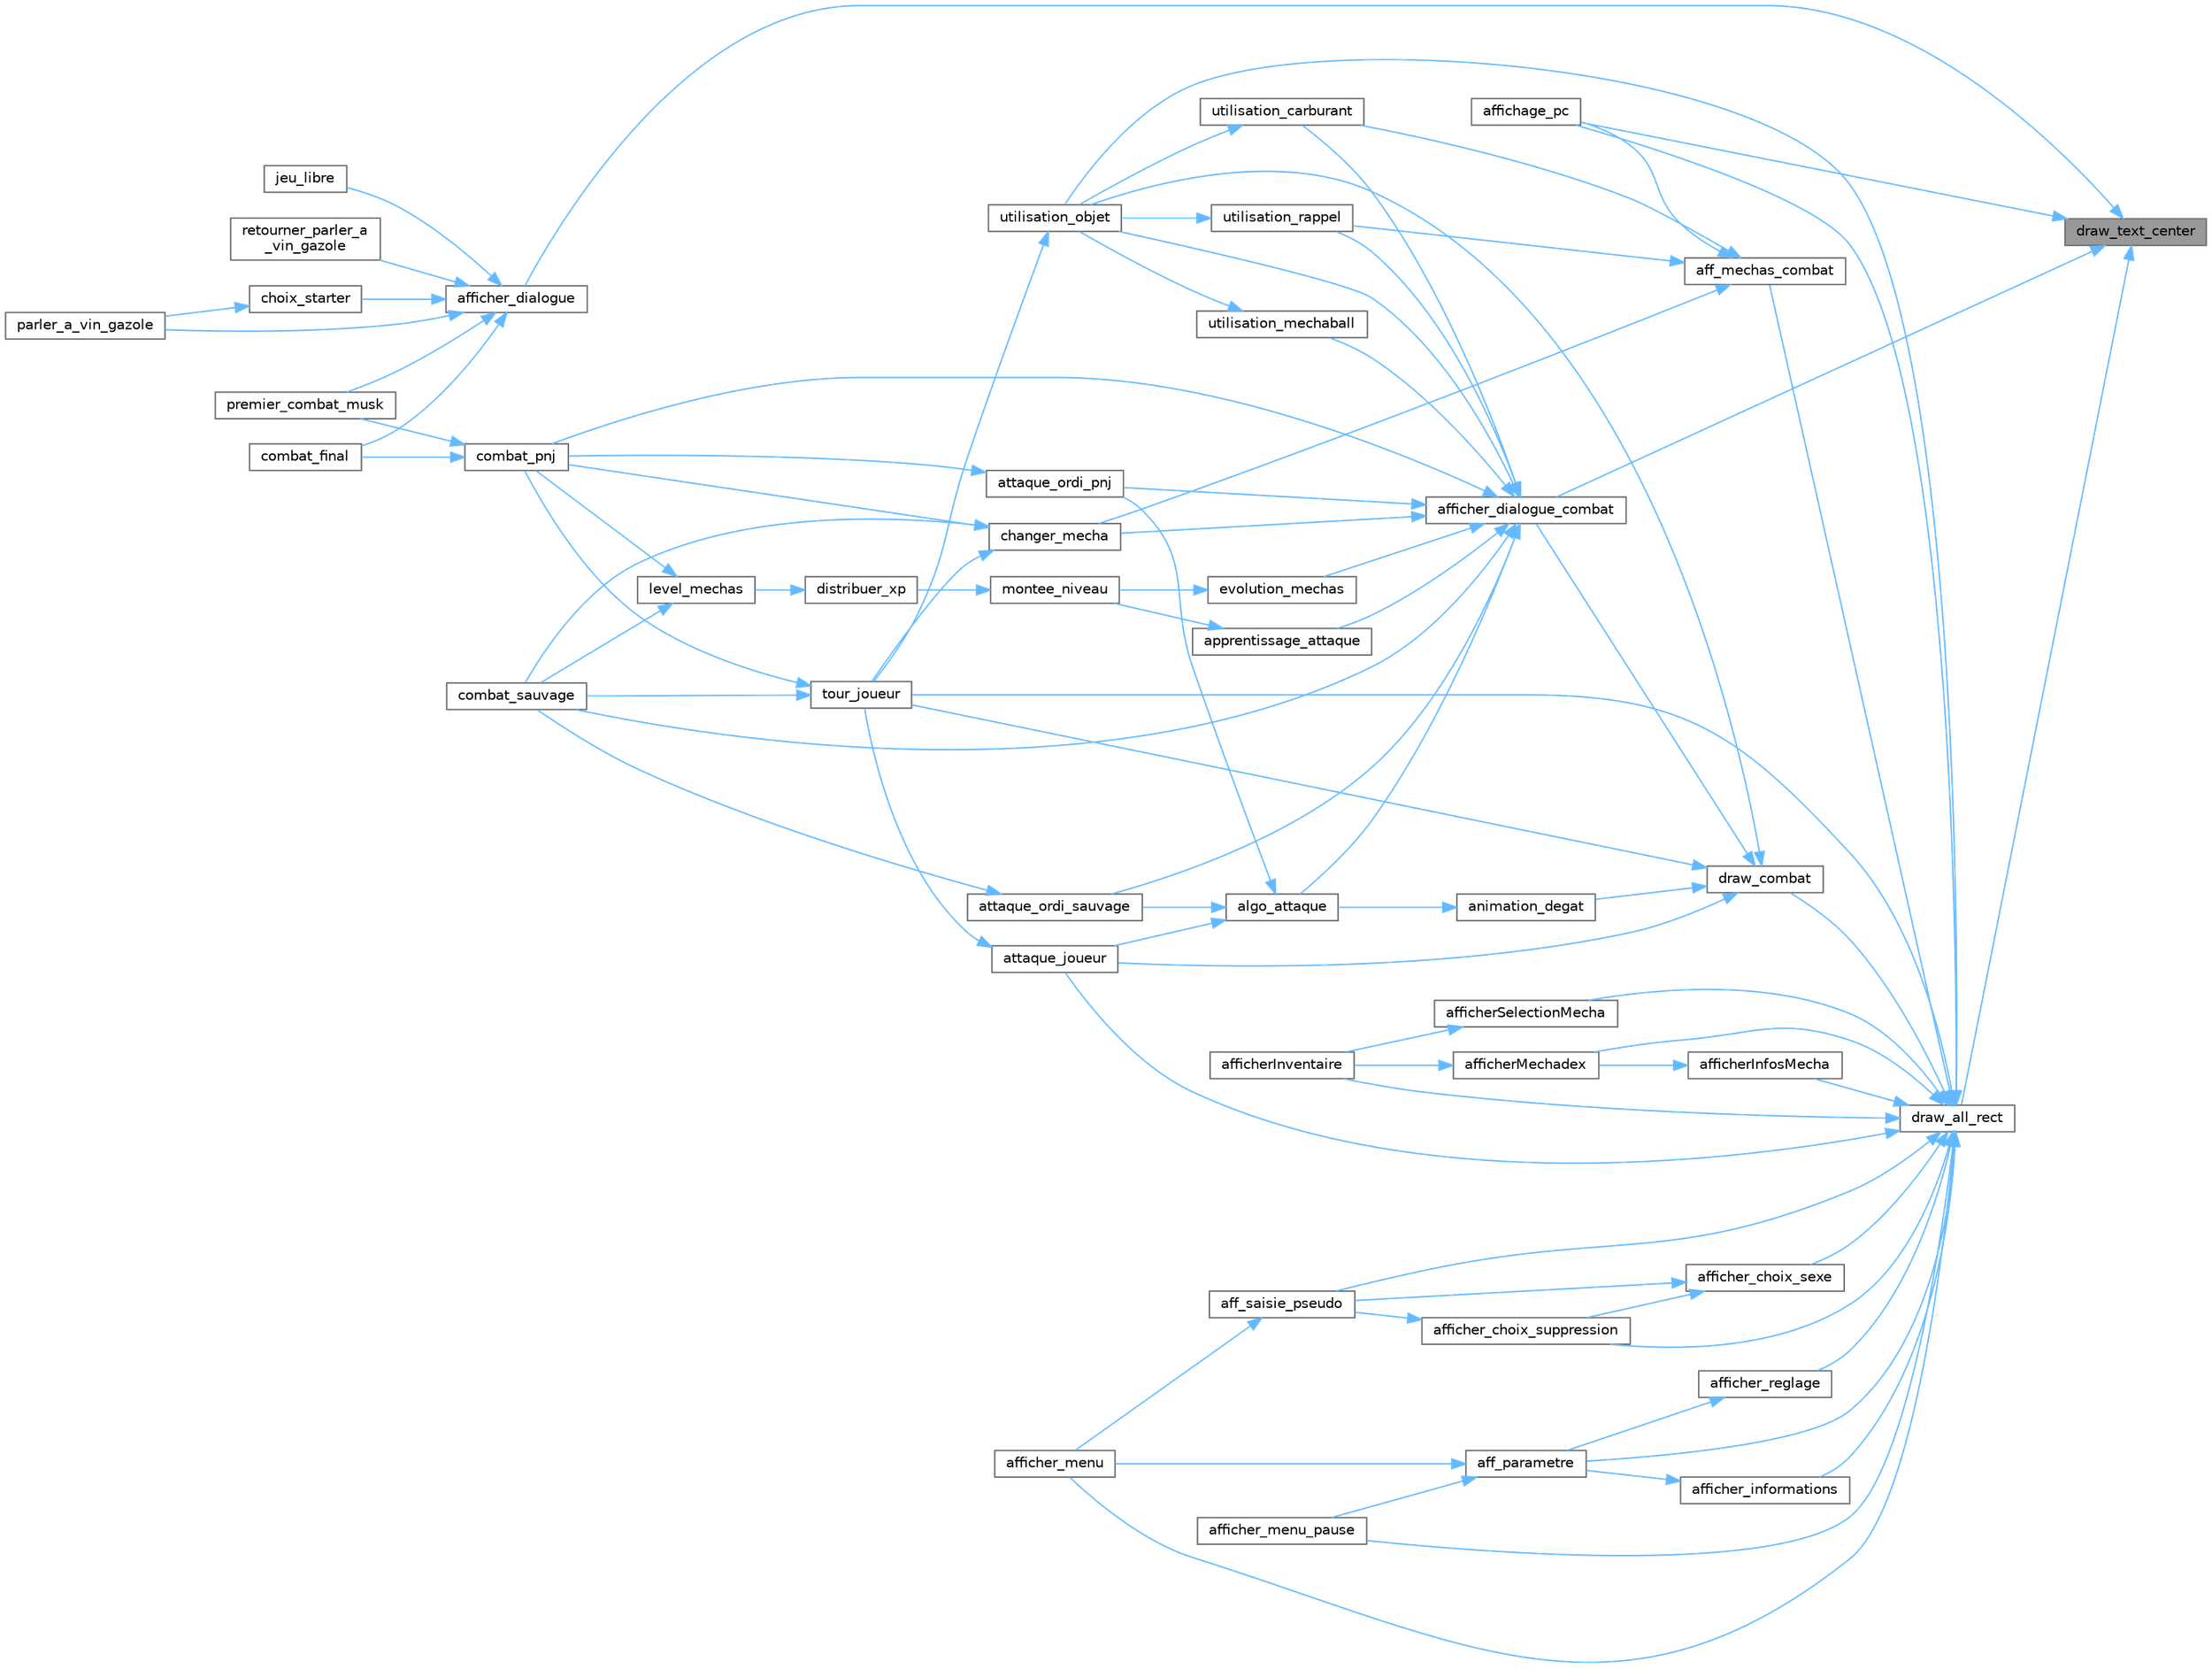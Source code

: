 digraph "draw_text_center"
{
 // LATEX_PDF_SIZE
  bgcolor="transparent";
  edge [fontname=Helvetica,fontsize=10,labelfontname=Helvetica,labelfontsize=10];
  node [fontname=Helvetica,fontsize=10,shape=box,height=0.2,width=0.4];
  rankdir="RL";
  Node1 [id="Node000001",label="draw_text_center",height=0.2,width=0.4,color="gray40", fillcolor="grey60", style="filled", fontcolor="black",tooltip="Dessine du texte centré dans un rectangle, ligne par ligne si nécessaire."];
  Node1 -> Node2 [id="edge86_Node000001_Node000002",dir="back",color="steelblue1",style="solid",tooltip=" "];
  Node2 [id="Node000002",label="affichage_pc",height=0.2,width=0.4,color="grey40", fillcolor="white", style="filled",URL="$affichage_8c.html#af70cd65063ba7719d712c57fcce296a3",tooltip="Affiche le PC du joueur permettant de gérer et échanger les Méchas capturés."];
  Node1 -> Node3 [id="edge87_Node000001_Node000003",dir="back",color="steelblue1",style="solid",tooltip=" "];
  Node3 [id="Node000003",label="afficher_dialogue",height=0.2,width=0.4,color="grey40", fillcolor="white", style="filled",URL="$affichage_8c.html#a265b0bc1ac18afe4fdf6233323561dd1",tooltip="Affiche un dialogue interactif à l'écran, lettre par lettre, avec gestion des choix utilisateur."];
  Node3 -> Node4 [id="edge88_Node000003_Node000004",dir="back",color="steelblue1",style="solid",tooltip=" "];
  Node4 [id="Node000004",label="choix_starter",height=0.2,width=0.4,color="grey40", fillcolor="white", style="filled",URL="$pointDePassage_8c.html#a72d11e9c5addb8d80f32ac417e0e5566",tooltip="Permet au joueur de choisir son Mecha de départ parmi trois options disponibles."];
  Node4 -> Node5 [id="edge89_Node000004_Node000005",dir="back",color="steelblue1",style="solid",tooltip=" "];
  Node5 [id="Node000005",label="parler_a_vin_gazole",height=0.2,width=0.4,color="grey40", fillcolor="white", style="filled",URL="$pointDePassage_8c.html#a87430bbcb167664534cc9b6221b3c77d",tooltip="Gère l'interaction du joueur avec le PNJ \"Vin Gazole\", incluant dialogues, choix du starter et modifi..."];
  Node3 -> Node6 [id="edge90_Node000003_Node000006",dir="back",color="steelblue1",style="solid",tooltip=" "];
  Node6 [id="Node000006",label="combat_final",height=0.2,width=0.4,color="grey40", fillcolor="white", style="filled",URL="$pointDePassage_8c.html#ade398b595e60d698c8c259edf2f8252a",tooltip="Gère les interactions finales avec les PNJs \"Vin Gazole\" et \"Iron Musk\", incluant dialogues,..."];
  Node3 -> Node7 [id="edge91_Node000003_Node000007",dir="back",color="steelblue1",style="solid",tooltip=" "];
  Node7 [id="Node000007",label="jeu_libre",height=0.2,width=0.4,color="grey40", fillcolor="white", style="filled",URL="$pointDePassage_8c.html#a8b046624f60128f2fcf2978bf527e40d",tooltip="Gère l'interaction avec le PNJ \"Vin Gazole\" en mode jeu libre, permettant soins et dialogues répétés."];
  Node3 -> Node5 [id="edge92_Node000003_Node000005",dir="back",color="steelblue1",style="solid",tooltip=" "];
  Node3 -> Node8 [id="edge93_Node000003_Node000008",dir="back",color="steelblue1",style="solid",tooltip=" "];
  Node8 [id="Node000008",label="premier_combat_musk",height=0.2,width=0.4,color="grey40", fillcolor="white", style="filled",URL="$pointDePassage_8c.html#a9ed15a581ba87d71ad2d85b8649075da",tooltip="Gère l'interaction du joueur avec les PNJs \"Vin Gazole 2\" et \"Iron Musk\", incluant dialogues,..."];
  Node3 -> Node9 [id="edge94_Node000003_Node000009",dir="back",color="steelblue1",style="solid",tooltip=" "];
  Node9 [id="Node000009",label="retourner_parler_a\l_vin_gazole",height=0.2,width=0.4,color="grey40", fillcolor="white", style="filled",URL="$pointDePassage_8c.html#a7ec67454376236ff74521e75806f1f8b",tooltip="Gère la seconde interaction du joueur avec le PNJ \"Vin Gazole\", incluant dialogues,..."];
  Node1 -> Node10 [id="edge95_Node000001_Node000010",dir="back",color="steelblue1",style="solid",tooltip=" "];
  Node10 [id="Node000010",label="afficher_dialogue_combat",height=0.2,width=0.4,color="grey40", fillcolor="white", style="filled",URL="$affichage_8c.html#a1091893e7df87a967b878919b232b0d5",tooltip="Affiche un dialogue interactif durant un combat entre deux Méchas."];
  Node10 -> Node11 [id="edge96_Node000010_Node000011",dir="back",color="steelblue1",style="solid",tooltip=" "];
  Node11 [id="Node000011",label="algo_attaque",height=0.2,width=0.4,color="grey40", fillcolor="white", style="filled",URL="$combat_8c.html#a8c19b3bf83d09e9fb4b596cd4ff45219",tooltip="Calcule et applique les effets d'une attaque lors d'un combat entre deux Mechas."];
  Node11 -> Node12 [id="edge97_Node000011_Node000012",dir="back",color="steelblue1",style="solid",tooltip=" "];
  Node12 [id="Node000012",label="attaque_joueur",height=0.2,width=0.4,color="grey40", fillcolor="white", style="filled",URL="$combat_8c.html#aeabe45f0372840462d595a801345672b",tooltip="Affiche l'interface permettant au joueur de choisir et effectuer une attaque durant un combat."];
  Node12 -> Node13 [id="edge98_Node000012_Node000013",dir="back",color="steelblue1",style="solid",tooltip=" "];
  Node13 [id="Node000013",label="tour_joueur",height=0.2,width=0.4,color="grey40", fillcolor="white", style="filled",URL="$combat_8c.html#a3c18ce2957ca72f56737d0082766ad63",tooltip="Gère le tour du joueur lors d'un combat contre un Mécha sauvage ou un PNJ."];
  Node13 -> Node14 [id="edge99_Node000013_Node000014",dir="back",color="steelblue1",style="solid",tooltip=" "];
  Node14 [id="Node000014",label="combat_pnj",height=0.2,width=0.4,color="grey40", fillcolor="white", style="filled",URL="$combat_8c.html#a03ca199547656caabf8e81d769b770e4",tooltip="Gère un combat complet entre le joueur et un PNJ."];
  Node14 -> Node6 [id="edge100_Node000014_Node000006",dir="back",color="steelblue1",style="solid",tooltip=" "];
  Node14 -> Node8 [id="edge101_Node000014_Node000008",dir="back",color="steelblue1",style="solid",tooltip=" "];
  Node13 -> Node15 [id="edge102_Node000013_Node000015",dir="back",color="steelblue1",style="solid",tooltip=" "];
  Node15 [id="Node000015",label="combat_sauvage",height=0.2,width=0.4,color="grey40", fillcolor="white", style="filled",URL="$combat_8c.html#ae03e9f733803425a6c1dcb7b81c8234e",tooltip="Gère un combat entre le joueur et un Mécha sauvage."];
  Node11 -> Node16 [id="edge103_Node000011_Node000016",dir="back",color="steelblue1",style="solid",tooltip=" "];
  Node16 [id="Node000016",label="attaque_ordi_pnj",height=0.2,width=0.4,color="grey40", fillcolor="white", style="filled",URL="$combat_8c.html#a5491a6cd3adeb619da6eb84e6d888e7a",tooltip="Gère les actions automatiques d'un PNJ (personnage non-joueur) lors d'un combat contre le joueur."];
  Node16 -> Node14 [id="edge104_Node000016_Node000014",dir="back",color="steelblue1",style="solid",tooltip=" "];
  Node11 -> Node17 [id="edge105_Node000011_Node000017",dir="back",color="steelblue1",style="solid",tooltip=" "];
  Node17 [id="Node000017",label="attaque_ordi_sauvage",height=0.2,width=0.4,color="grey40", fillcolor="white", style="filled",URL="$combat_8c.html#ac6ceced0c9217ccb31c1400649cfd67c",tooltip="Gère l'attaque aléatoire d'un Mecha sauvage durant un combat contre le joueur."];
  Node17 -> Node15 [id="edge106_Node000017_Node000015",dir="back",color="steelblue1",style="solid",tooltip=" "];
  Node10 -> Node18 [id="edge107_Node000010_Node000018",dir="back",color="steelblue1",style="solid",tooltip=" "];
  Node18 [id="Node000018",label="apprentissage_attaque",height=0.2,width=0.4,color="grey40", fillcolor="white", style="filled",URL="$combat_8c.html#af35e79d0f311c06fb1fe44ce8bb34ca4",tooltip="Gère l'apprentissage d'une nouvelle attaque par un Mecha lors d'un changement de niveau."];
  Node18 -> Node19 [id="edge108_Node000018_Node000019",dir="back",color="steelblue1",style="solid",tooltip=" "];
  Node19 [id="Node000019",label="montee_niveau",height=0.2,width=0.4,color="grey40", fillcolor="white", style="filled",URL="$combat_8c.html#aec838d58a7def8717d7fcd0faab3a107",tooltip="Gère la montée en niveau d'un Mecha joueur après avoir reçu des points d'expérience (XP)."];
  Node19 -> Node20 [id="edge109_Node000019_Node000020",dir="back",color="steelblue1",style="solid",tooltip=" "];
  Node20 [id="Node000020",label="distribuer_xp",height=0.2,width=0.4,color="grey40", fillcolor="white", style="filled",URL="$combat_8c.html#ac6fcdad743dc3526b2b89a1630618a07",tooltip="Distribue les points d'expérience (XP) gagnés lors d'un combat à un ensemble de Méchas ayant particip..."];
  Node20 -> Node21 [id="edge110_Node000020_Node000021",dir="back",color="steelblue1",style="solid",tooltip=" "];
  Node21 [id="Node000021",label="level_mechas",height=0.2,width=0.4,color="grey40", fillcolor="white", style="filled",URL="$combat_8c.html#a2de6c3e2a52edcf450da90005d5fad1d",tooltip="Calcule et distribue les points d'expérience (XP) aux Méchas du joueur après avoir vaincu un Mécha ad..."];
  Node21 -> Node14 [id="edge111_Node000021_Node000014",dir="back",color="steelblue1",style="solid",tooltip=" "];
  Node21 -> Node15 [id="edge112_Node000021_Node000015",dir="back",color="steelblue1",style="solid",tooltip=" "];
  Node10 -> Node16 [id="edge113_Node000010_Node000016",dir="back",color="steelblue1",style="solid",tooltip=" "];
  Node10 -> Node17 [id="edge114_Node000010_Node000017",dir="back",color="steelblue1",style="solid",tooltip=" "];
  Node10 -> Node22 [id="edge115_Node000010_Node000022",dir="back",color="steelblue1",style="solid",tooltip=" "];
  Node22 [id="Node000022",label="changer_mecha",height=0.2,width=0.4,color="grey40", fillcolor="white", style="filled",URL="$combat_8c.html#a16e4593cbfaef36a7cc088aa6bef48c0",tooltip="Permet au joueur de changer le Mecha actif pendant un combat."];
  Node22 -> Node14 [id="edge116_Node000022_Node000014",dir="back",color="steelblue1",style="solid",tooltip=" "];
  Node22 -> Node15 [id="edge117_Node000022_Node000015",dir="back",color="steelblue1",style="solid",tooltip=" "];
  Node22 -> Node13 [id="edge118_Node000022_Node000013",dir="back",color="steelblue1",style="solid",tooltip=" "];
  Node10 -> Node14 [id="edge119_Node000010_Node000014",dir="back",color="steelblue1",style="solid",tooltip=" "];
  Node10 -> Node15 [id="edge120_Node000010_Node000015",dir="back",color="steelblue1",style="solid",tooltip=" "];
  Node10 -> Node23 [id="edge121_Node000010_Node000023",dir="back",color="steelblue1",style="solid",tooltip=" "];
  Node23 [id="Node000023",label="evolution_mechas",height=0.2,width=0.4,color="grey40", fillcolor="white", style="filled",URL="$combat_8c.html#afe15b54290598e06032e0c418f626461",tooltip="Gère l'évolution d'un Mecha joueur lorsqu'il atteint le niveau requis."];
  Node23 -> Node19 [id="edge122_Node000023_Node000019",dir="back",color="steelblue1",style="solid",tooltip=" "];
  Node10 -> Node24 [id="edge123_Node000010_Node000024",dir="back",color="steelblue1",style="solid",tooltip=" "];
  Node24 [id="Node000024",label="utilisation_carburant",height=0.2,width=0.4,color="grey40", fillcolor="white", style="filled",URL="$combat_8c.html#a7f2daafca6455a03963db8f32d8a8d10",tooltip="Gère l'utilisation d'un objet \"carburant\" durant un combat."];
  Node24 -> Node25 [id="edge124_Node000024_Node000025",dir="back",color="steelblue1",style="solid",tooltip=" "];
  Node25 [id="Node000025",label="utilisation_objet",height=0.2,width=0.4,color="grey40", fillcolor="white", style="filled",URL="$combat_8c.html#ae82c6dcf76c1412964511d71b75c637e",tooltip="Affiche l'interface d'utilisation d'objets pendant un combat."];
  Node25 -> Node13 [id="edge125_Node000025_Node000013",dir="back",color="steelblue1",style="solid",tooltip=" "];
  Node10 -> Node26 [id="edge126_Node000010_Node000026",dir="back",color="steelblue1",style="solid",tooltip=" "];
  Node26 [id="Node000026",label="utilisation_mechaball",height=0.2,width=0.4,color="grey40", fillcolor="white", style="filled",URL="$combat_8c.html#a53bf2250ba00b21dceed166fa59bd150",tooltip="Gère l'utilisation d'une \"mechaball\" pour capturer un Mecha adverse durant un combat."];
  Node26 -> Node25 [id="edge127_Node000026_Node000025",dir="back",color="steelblue1",style="solid",tooltip=" "];
  Node10 -> Node25 [id="edge128_Node000010_Node000025",dir="back",color="steelblue1",style="solid",tooltip=" "];
  Node10 -> Node27 [id="edge129_Node000010_Node000027",dir="back",color="steelblue1",style="solid",tooltip=" "];
  Node27 [id="Node000027",label="utilisation_rappel",height=0.2,width=0.4,color="grey40", fillcolor="white", style="filled",URL="$combat_8c.html#afff6b8b516af5c46c938f407788d1b5f",tooltip="Gère l'utilisation d'un objet \"rappel\" durant un combat."];
  Node27 -> Node25 [id="edge130_Node000027_Node000025",dir="back",color="steelblue1",style="solid",tooltip=" "];
  Node1 -> Node28 [id="edge131_Node000001_Node000028",dir="back",color="steelblue1",style="solid",tooltip=" "];
  Node28 [id="Node000028",label="draw_all_rect",height=0.2,width=0.4,color="grey40", fillcolor="white", style="filled",URL="$affichage_8c.html#a4f7e45e8554e8971bdba352cf9838405",tooltip="Dessine plusieurs rectangles avec leurs textes centrés."];
  Node28 -> Node29 [id="edge132_Node000028_Node000029",dir="back",color="steelblue1",style="solid",tooltip=" "];
  Node29 [id="Node000029",label="aff_mechas_combat",height=0.2,width=0.4,color="grey40", fillcolor="white", style="filled",URL="$combat_8c.html#a30cb93b663d557e0e81271f956c24379",tooltip="Affiche l'interface de sélection du Mecha du joueur durant un combat."];
  Node29 -> Node2 [id="edge133_Node000029_Node000002",dir="back",color="steelblue1",style="solid",tooltip=" "];
  Node29 -> Node22 [id="edge134_Node000029_Node000022",dir="back",color="steelblue1",style="solid",tooltip=" "];
  Node29 -> Node24 [id="edge135_Node000029_Node000024",dir="back",color="steelblue1",style="solid",tooltip=" "];
  Node29 -> Node27 [id="edge136_Node000029_Node000027",dir="back",color="steelblue1",style="solid",tooltip=" "];
  Node28 -> Node30 [id="edge137_Node000028_Node000030",dir="back",color="steelblue1",style="solid",tooltip=" "];
  Node30 [id="Node000030",label="aff_parametre",height=0.2,width=0.4,color="grey40", fillcolor="white", style="filled",URL="$menu_8c.html#af33efca11c59a833339ea201bd4fb9d4",tooltip="Affiche l'écran des paramètres généraux du jeu avec les options Informations, Réglage et Retour."];
  Node30 -> Node31 [id="edge138_Node000030_Node000031",dir="back",color="steelblue1",style="solid",tooltip=" "];
  Node31 [id="Node000031",label="afficher_menu",height=0.2,width=0.4,color="grey40", fillcolor="white", style="filled",URL="$menu_8c.html#a0225d24e9d0ffd7af10183134ff4f229",tooltip="Affiche le menu principal du jeu, permettant au joueur de démarrer, régler les paramètres ou quitter."];
  Node30 -> Node32 [id="edge139_Node000030_Node000032",dir="back",color="steelblue1",style="solid",tooltip=" "];
  Node32 [id="Node000032",label="afficher_menu_pause",height=0.2,width=0.4,color="grey40", fillcolor="white", style="filled",URL="$menu_8c.html#a98de4f1f9f962af528305e0d3e88d9da",tooltip="Affiche le menu pause du jeu avec les options Reprendre, Paramètres et Accueil."];
  Node28 -> Node33 [id="edge140_Node000028_Node000033",dir="back",color="steelblue1",style="solid",tooltip=" "];
  Node33 [id="Node000033",label="aff_saisie_pseudo",height=0.2,width=0.4,color="grey40", fillcolor="white", style="filled",URL="$menu_8c.html#a514079e39465e028b08558ac3458d85a",tooltip="Affiche un écran permettant au joueur de saisir son pseudo et de démarrer une partie."];
  Node33 -> Node31 [id="edge141_Node000033_Node000031",dir="back",color="steelblue1",style="solid",tooltip=" "];
  Node28 -> Node2 [id="edge142_Node000028_Node000002",dir="back",color="steelblue1",style="solid",tooltip=" "];
  Node28 -> Node34 [id="edge143_Node000028_Node000034",dir="back",color="steelblue1",style="solid",tooltip=" "];
  Node34 [id="Node000034",label="afficher_choix_sexe",height=0.2,width=0.4,color="grey40", fillcolor="white", style="filled",URL="$menu_8c.html#aa1f62d5ef2922f420fba49063416f5ab",tooltip="Affiche un écran permettant au joueur de choisir son sexe (Masculin ou Féminin)."];
  Node34 -> Node33 [id="edge144_Node000034_Node000033",dir="back",color="steelblue1",style="solid",tooltip=" "];
  Node34 -> Node35 [id="edge145_Node000034_Node000035",dir="back",color="steelblue1",style="solid",tooltip=" "];
  Node35 [id="Node000035",label="afficher_choix_suppression",height=0.2,width=0.4,color="grey40", fillcolor="white", style="filled",URL="$menu_8c.html#a72fbd3d776a9a4447c7448b1a8308137",tooltip="Affiche un écran permettant au joueur de choisir entre reprendre, recommencer ou retourner en arrière..."];
  Node35 -> Node33 [id="edge146_Node000035_Node000033",dir="back",color="steelblue1",style="solid",tooltip=" "];
  Node28 -> Node35 [id="edge147_Node000028_Node000035",dir="back",color="steelblue1",style="solid",tooltip=" "];
  Node28 -> Node36 [id="edge148_Node000028_Node000036",dir="back",color="steelblue1",style="solid",tooltip=" "];
  Node36 [id="Node000036",label="afficher_informations",height=0.2,width=0.4,color="grey40", fillcolor="white", style="filled",URL="$menu_8c.html#adb80c9d7e446e21dacf40b55cc973deb",tooltip="Affiche un écran d'informations sur les contrôles du jeu."];
  Node36 -> Node30 [id="edge149_Node000036_Node000030",dir="back",color="steelblue1",style="solid",tooltip=" "];
  Node28 -> Node31 [id="edge150_Node000028_Node000031",dir="back",color="steelblue1",style="solid",tooltip=" "];
  Node28 -> Node32 [id="edge151_Node000028_Node000032",dir="back",color="steelblue1",style="solid",tooltip=" "];
  Node28 -> Node37 [id="edge152_Node000028_Node000037",dir="back",color="steelblue1",style="solid",tooltip=" "];
  Node37 [id="Node000037",label="afficher_reglage",height=0.2,width=0.4,color="grey40", fillcolor="white", style="filled",URL="$menu_8c.html#a6ef0addf6407c785be3cf605618b938e",tooltip="Affiche un menu permettant de régler le volume sonore du jeu (Pour l'instant)."];
  Node37 -> Node30 [id="edge153_Node000037_Node000030",dir="back",color="steelblue1",style="solid",tooltip=" "];
  Node28 -> Node38 [id="edge154_Node000028_Node000038",dir="back",color="steelblue1",style="solid",tooltip=" "];
  Node38 [id="Node000038",label="afficherInfosMecha",height=0.2,width=0.4,color="grey40", fillcolor="white", style="filled",URL="$affichage_8c.html#a4bfda0a3d2e621f3521d2bcf1c59a7d5",tooltip="Affiche l'écran d'information détaillée d'un Mécha du joueur."];
  Node38 -> Node39 [id="edge155_Node000038_Node000039",dir="back",color="steelblue1",style="solid",tooltip=" "];
  Node39 [id="Node000039",label="afficherMechadex",height=0.2,width=0.4,color="grey40", fillcolor="white", style="filled",URL="$affichage_8c.html#aff36844a9bc0417b311b691e2957adae",tooltip="Affiche le Mechadex du joueur, listant tous ses Méchas capturés."];
  Node39 -> Node40 [id="edge156_Node000039_Node000040",dir="back",color="steelblue1",style="solid",tooltip=" "];
  Node40 [id="Node000040",label="afficherInventaire",height=0.2,width=0.4,color="grey40", fillcolor="white", style="filled",URL="$affichage_8c.html#a17c5a7569d3f699b38d5124f198e916a",tooltip="Affiche l'inventaire du joueur et permet d'utiliser certains objets."];
  Node28 -> Node40 [id="edge157_Node000028_Node000040",dir="back",color="steelblue1",style="solid",tooltip=" "];
  Node28 -> Node39 [id="edge158_Node000028_Node000039",dir="back",color="steelblue1",style="solid",tooltip=" "];
  Node28 -> Node41 [id="edge159_Node000028_Node000041",dir="back",color="steelblue1",style="solid",tooltip=" "];
  Node41 [id="Node000041",label="afficherSelectionMecha",height=0.2,width=0.4,color="grey40", fillcolor="white", style="filled",URL="$affichage_8c.html#a9519a3474a5b9ff0162efbc07d652b0c",tooltip="Affiche l'écran de sélection d'un Mécha pour utiliser un objet."];
  Node41 -> Node40 [id="edge160_Node000041_Node000040",dir="back",color="steelblue1",style="solid",tooltip=" "];
  Node28 -> Node12 [id="edge161_Node000028_Node000012",dir="back",color="steelblue1",style="solid",tooltip=" "];
  Node28 -> Node42 [id="edge162_Node000028_Node000042",dir="back",color="steelblue1",style="solid",tooltip=" "];
  Node42 [id="Node000042",label="draw_combat",height=0.2,width=0.4,color="grey40", fillcolor="white", style="filled",URL="$combat_8c.html#a159b2a6408c605d1fc9432689f92e3cb",tooltip="Affiche à l'écran tous les éléments graphiques d'un combat entre deux Mechas."];
  Node42 -> Node10 [id="edge163_Node000042_Node000010",dir="back",color="steelblue1",style="solid",tooltip=" "];
  Node42 -> Node43 [id="edge164_Node000042_Node000043",dir="back",color="steelblue1",style="solid",tooltip=" "];
  Node43 [id="Node000043",label="animation_degat",height=0.2,width=0.4,color="grey40", fillcolor="white", style="filled",URL="$combat_8c.html#ab9469ab4f84b56a27ef05848c4a78cb9",tooltip="Anime visuellement la diminution progressive des PV d'un Mecha durant un combat."];
  Node43 -> Node11 [id="edge165_Node000043_Node000011",dir="back",color="steelblue1",style="solid",tooltip=" "];
  Node42 -> Node12 [id="edge166_Node000042_Node000012",dir="back",color="steelblue1",style="solid",tooltip=" "];
  Node42 -> Node13 [id="edge167_Node000042_Node000013",dir="back",color="steelblue1",style="solid",tooltip=" "];
  Node42 -> Node25 [id="edge168_Node000042_Node000025",dir="back",color="steelblue1",style="solid",tooltip=" "];
  Node28 -> Node13 [id="edge169_Node000028_Node000013",dir="back",color="steelblue1",style="solid",tooltip=" "];
  Node28 -> Node25 [id="edge170_Node000028_Node000025",dir="back",color="steelblue1",style="solid",tooltip=" "];
}
